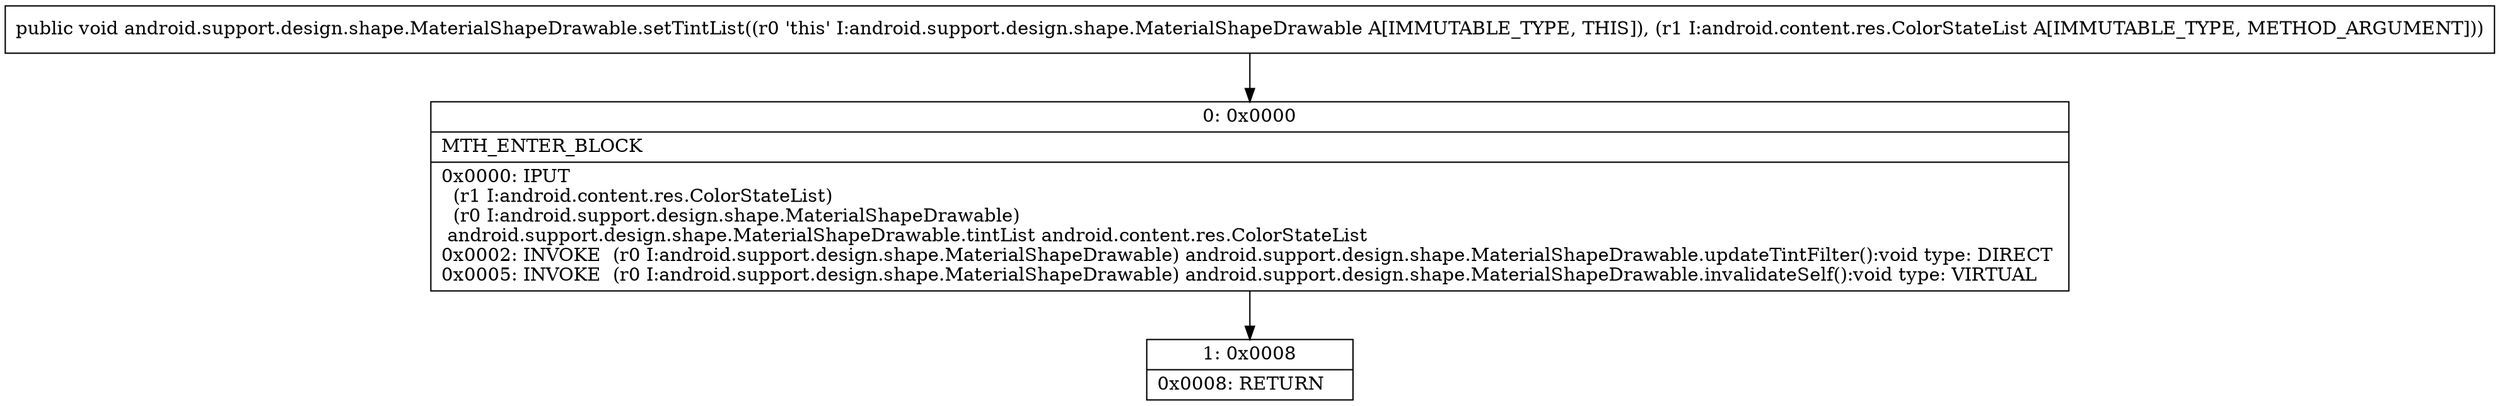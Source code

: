 digraph "CFG forandroid.support.design.shape.MaterialShapeDrawable.setTintList(Landroid\/content\/res\/ColorStateList;)V" {
Node_0 [shape=record,label="{0\:\ 0x0000|MTH_ENTER_BLOCK\l|0x0000: IPUT  \l  (r1 I:android.content.res.ColorStateList)\l  (r0 I:android.support.design.shape.MaterialShapeDrawable)\l android.support.design.shape.MaterialShapeDrawable.tintList android.content.res.ColorStateList \l0x0002: INVOKE  (r0 I:android.support.design.shape.MaterialShapeDrawable) android.support.design.shape.MaterialShapeDrawable.updateTintFilter():void type: DIRECT \l0x0005: INVOKE  (r0 I:android.support.design.shape.MaterialShapeDrawable) android.support.design.shape.MaterialShapeDrawable.invalidateSelf():void type: VIRTUAL \l}"];
Node_1 [shape=record,label="{1\:\ 0x0008|0x0008: RETURN   \l}"];
MethodNode[shape=record,label="{public void android.support.design.shape.MaterialShapeDrawable.setTintList((r0 'this' I:android.support.design.shape.MaterialShapeDrawable A[IMMUTABLE_TYPE, THIS]), (r1 I:android.content.res.ColorStateList A[IMMUTABLE_TYPE, METHOD_ARGUMENT])) }"];
MethodNode -> Node_0;
Node_0 -> Node_1;
}

